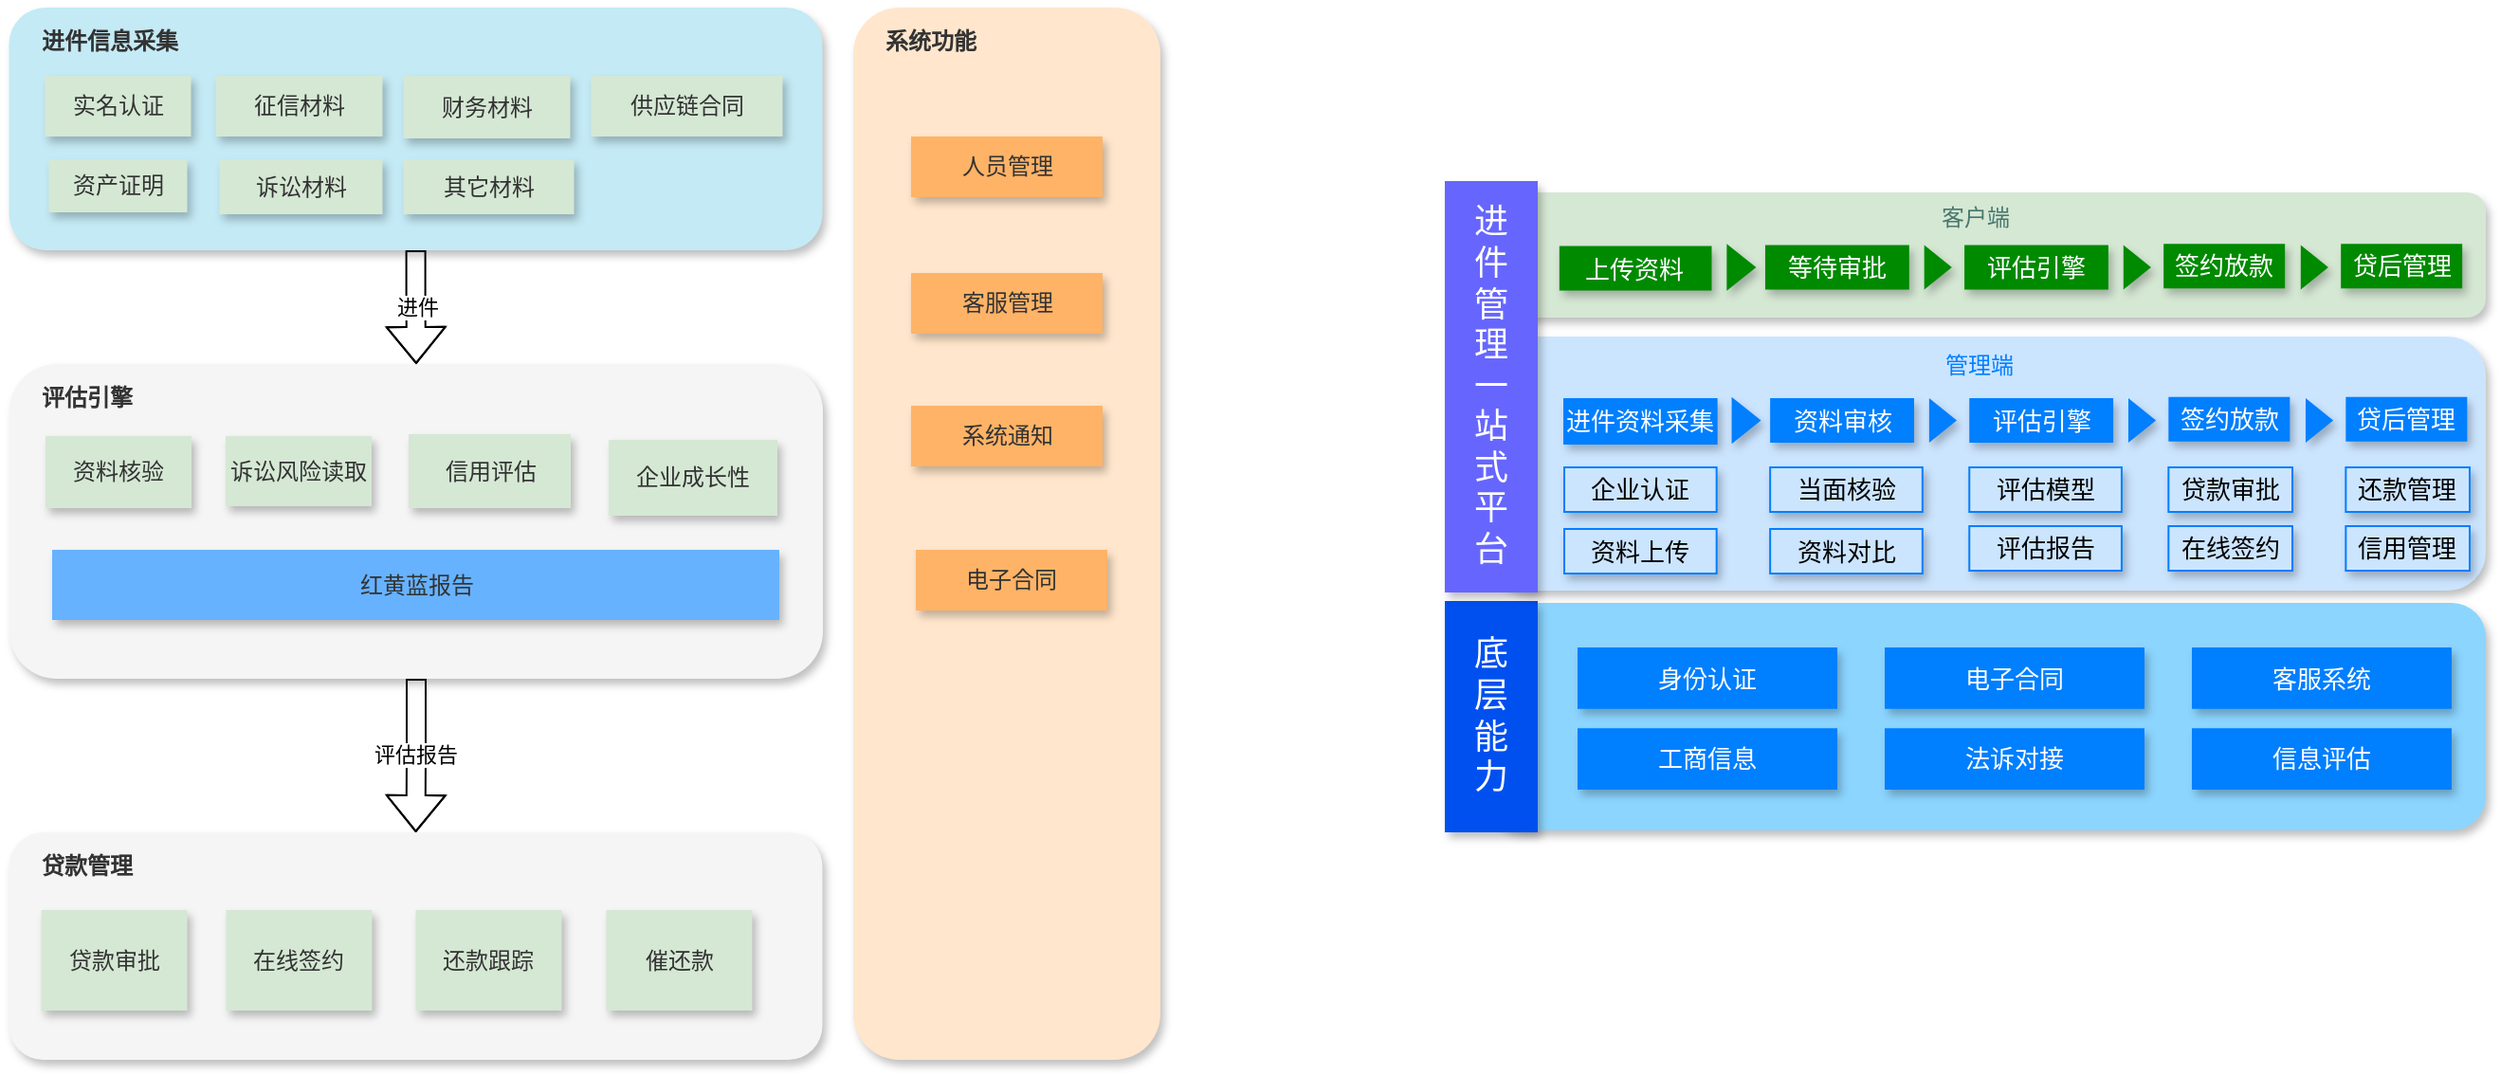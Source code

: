 <mxfile version="24.2.5" type="github">
  <diagram name="第 1 页" id="6tuh2I0GeQJo9zex5NMO">
    <mxGraphModel dx="1173" dy="826" grid="0" gridSize="10" guides="1" tooltips="1" connect="1" arrows="1" fold="1" page="1" pageScale="1" pageWidth="827" pageHeight="1169" math="0" shadow="0">
      <root>
        <mxCell id="0" />
        <mxCell id="1" parent="0" />
        <mxCell id="056Ncb_lGaRzY0hPBTxO-21" value="评估报告" style="edgeStyle=orthogonalEdgeStyle;rounded=0;orthogonalLoop=1;jettySize=auto;html=1;shape=flexArrow;" edge="1" parent="1" source="056Ncb_lGaRzY0hPBTxO-1" target="056Ncb_lGaRzY0hPBTxO-14">
          <mxGeometry relative="1" as="geometry" />
        </mxCell>
        <mxCell id="056Ncb_lGaRzY0hPBTxO-1" value="评估引擎" style="rounded=1;whiteSpace=wrap;html=1;align=left;verticalAlign=top;fillColor=#f5f5f5;fontColor=#333333;strokeColor=none;shadow=1;glass=0;spacingTop=4;spacingLeft=15;fontStyle=1;fontSize=12;" vertex="1" parent="1">
          <mxGeometry x="134" y="351" width="429" height="166" as="geometry" />
        </mxCell>
        <mxCell id="056Ncb_lGaRzY0hPBTxO-2" value="诉讼风险读取" style="rounded=0;whiteSpace=wrap;html=1;fillColor=#D5E8D4;fontColor=#333333;strokeColor=none;shadow=1;" vertex="1" parent="1">
          <mxGeometry x="248" y="389" width="77" height="37" as="geometry" />
        </mxCell>
        <mxCell id="056Ncb_lGaRzY0hPBTxO-3" value="企业成长性" style="rounded=0;whiteSpace=wrap;html=1;fillColor=#D5E8D4;fontColor=#333333;strokeColor=none;shadow=1;" vertex="1" parent="1">
          <mxGeometry x="450" y="391" width="89" height="40" as="geometry" />
        </mxCell>
        <mxCell id="056Ncb_lGaRzY0hPBTxO-4" value="红黄蓝报告" style="rounded=0;whiteSpace=wrap;html=1;fillColor=#66B2FF;fontColor=#333333;strokeColor=none;shadow=1;" vertex="1" parent="1">
          <mxGeometry x="156.5" y="449" width="383.5" height="37" as="geometry" />
        </mxCell>
        <mxCell id="056Ncb_lGaRzY0hPBTxO-5" value="信用评估" style="rounded=0;whiteSpace=wrap;html=1;fillColor=#D5E8D4;fontColor=#333333;strokeColor=none;shadow=1;" vertex="1" parent="1">
          <mxGeometry x="344.5" y="388" width="85.5" height="39" as="geometry" />
        </mxCell>
        <mxCell id="056Ncb_lGaRzY0hPBTxO-20" value="进件" style="edgeStyle=orthogonalEdgeStyle;rounded=0;orthogonalLoop=1;jettySize=auto;html=1;shape=flexArrow;" edge="1" parent="1" source="056Ncb_lGaRzY0hPBTxO-6" target="056Ncb_lGaRzY0hPBTxO-1">
          <mxGeometry relative="1" as="geometry" />
        </mxCell>
        <mxCell id="056Ncb_lGaRzY0hPBTxO-6" value="进件信息采集" style="rounded=1;whiteSpace=wrap;html=1;align=left;verticalAlign=top;fillColor=#C4EAF5;fontColor=#333333;strokeColor=none;shadow=1;glass=0;spacingTop=4;spacingLeft=15;fontStyle=1;fontSize=12;" vertex="1" parent="1">
          <mxGeometry x="133.75" y="163" width="429" height="128" as="geometry" />
        </mxCell>
        <mxCell id="056Ncb_lGaRzY0hPBTxO-7" value="实名认证" style="rounded=0;whiteSpace=wrap;html=1;fillColor=#D5E8D4;fontColor=#333333;strokeColor=none;shadow=1;" vertex="1" parent="1">
          <mxGeometry x="152.75" y="199" width="77" height="32" as="geometry" />
        </mxCell>
        <mxCell id="056Ncb_lGaRzY0hPBTxO-8" value="供应链合同" style="rounded=0;whiteSpace=wrap;html=1;fillColor=#D5E8D4;fontColor=#333333;strokeColor=none;shadow=1;" vertex="1" parent="1">
          <mxGeometry x="440.75" y="199" width="101" height="32" as="geometry" />
        </mxCell>
        <mxCell id="056Ncb_lGaRzY0hPBTxO-9" value="征信材料" style="rounded=0;whiteSpace=wrap;html=1;fillColor=#D5E8D4;fontColor=#333333;strokeColor=none;shadow=1;" vertex="1" parent="1">
          <mxGeometry x="242.75" y="199" width="88" height="32" as="geometry" />
        </mxCell>
        <mxCell id="056Ncb_lGaRzY0hPBTxO-10" value="财务材料" style="rounded=0;whiteSpace=wrap;html=1;fillColor=#D5E8D4;fontColor=#333333;strokeColor=none;shadow=1;" vertex="1" parent="1">
          <mxGeometry x="341.75" y="199" width="88" height="33" as="geometry" />
        </mxCell>
        <mxCell id="056Ncb_lGaRzY0hPBTxO-11" value="资产证明" style="rounded=0;whiteSpace=wrap;html=1;fillColor=#D5E8D4;fontColor=#333333;strokeColor=none;shadow=1;" vertex="1" parent="1">
          <mxGeometry x="154.75" y="243" width="73" height="28" as="geometry" />
        </mxCell>
        <mxCell id="056Ncb_lGaRzY0hPBTxO-12" value="诉讼材料" style="rounded=0;whiteSpace=wrap;html=1;fillColor=#D5E8D4;fontColor=#333333;strokeColor=none;shadow=1;" vertex="1" parent="1">
          <mxGeometry x="244.75" y="243" width="86" height="29" as="geometry" />
        </mxCell>
        <mxCell id="056Ncb_lGaRzY0hPBTxO-13" value="其它材料" style="rounded=0;whiteSpace=wrap;html=1;fillColor=#D5E8D4;fontColor=#333333;strokeColor=none;shadow=1;" vertex="1" parent="1">
          <mxGeometry x="341.75" y="243" width="90" height="29" as="geometry" />
        </mxCell>
        <mxCell id="056Ncb_lGaRzY0hPBTxO-14" value="贷款管理" style="rounded=1;whiteSpace=wrap;html=1;align=left;verticalAlign=top;fillColor=#f5f5f5;fontColor=#333333;strokeColor=none;shadow=1;glass=0;spacingTop=4;spacingLeft=15;fontStyle=1;fontSize=12;" vertex="1" parent="1">
          <mxGeometry x="133.75" y="598" width="429" height="120" as="geometry" />
        </mxCell>
        <mxCell id="056Ncb_lGaRzY0hPBTxO-15" value="贷款审批" style="rounded=0;whiteSpace=wrap;html=1;fillColor=#D5E8D4;fontColor=#333333;strokeColor=none;shadow=1;" vertex="1" parent="1">
          <mxGeometry x="150.75" y="639" width="77" height="53" as="geometry" />
        </mxCell>
        <mxCell id="056Ncb_lGaRzY0hPBTxO-16" value="在线签约" style="rounded=0;whiteSpace=wrap;html=1;fillColor=#D5E8D4;fontColor=#333333;strokeColor=none;shadow=1;" vertex="1" parent="1">
          <mxGeometry x="248.25" y="639" width="77" height="53" as="geometry" />
        </mxCell>
        <mxCell id="056Ncb_lGaRzY0hPBTxO-17" value="还款跟踪" style="rounded=0;whiteSpace=wrap;html=1;fillColor=#D5E8D4;fontColor=#333333;strokeColor=none;shadow=1;" vertex="1" parent="1">
          <mxGeometry x="348.25" y="639" width="77" height="53" as="geometry" />
        </mxCell>
        <mxCell id="056Ncb_lGaRzY0hPBTxO-18" value="催还款" style="rounded=0;whiteSpace=wrap;html=1;fillColor=#D5E8D4;fontColor=#333333;strokeColor=none;shadow=1;" vertex="1" parent="1">
          <mxGeometry x="448.75" y="639" width="77" height="53" as="geometry" />
        </mxCell>
        <mxCell id="056Ncb_lGaRzY0hPBTxO-19" value="资料核验" style="rounded=0;whiteSpace=wrap;html=1;fillColor=#D5E8D4;fontColor=#333333;strokeColor=none;shadow=1;" vertex="1" parent="1">
          <mxGeometry x="153" y="389" width="77" height="38" as="geometry" />
        </mxCell>
        <mxCell id="056Ncb_lGaRzY0hPBTxO-22" value="系统功能" style="rounded=1;whiteSpace=wrap;html=1;align=left;verticalAlign=top;fillColor=#FFE6CC;fontColor=#333333;strokeColor=none;shadow=1;glass=0;spacingTop=4;spacingLeft=15;fontStyle=1;fontSize=12;" vertex="1" parent="1">
          <mxGeometry x="579" y="163" width="162" height="555" as="geometry" />
        </mxCell>
        <mxCell id="056Ncb_lGaRzY0hPBTxO-23" value="人员管理" style="rounded=0;whiteSpace=wrap;html=1;fillColor=#FFB366;fontColor=#333333;strokeColor=none;shadow=1;" vertex="1" parent="1">
          <mxGeometry x="609.5" y="231" width="101" height="32" as="geometry" />
        </mxCell>
        <mxCell id="056Ncb_lGaRzY0hPBTxO-24" value="客服管理" style="rounded=0;whiteSpace=wrap;html=1;fillColor=#FFB366;fontColor=#333333;strokeColor=none;shadow=1;" vertex="1" parent="1">
          <mxGeometry x="609.5" y="303" width="101" height="32" as="geometry" />
        </mxCell>
        <mxCell id="056Ncb_lGaRzY0hPBTxO-25" value="系统通知" style="rounded=0;whiteSpace=wrap;html=1;fillColor=#FFB366;fontColor=#333333;strokeColor=none;shadow=1;" vertex="1" parent="1">
          <mxGeometry x="609.5" y="373" width="101" height="32" as="geometry" />
        </mxCell>
        <mxCell id="056Ncb_lGaRzY0hPBTxO-26" value="电子合同" style="rounded=0;whiteSpace=wrap;html=1;fillColor=#FFB366;fontColor=#333333;strokeColor=none;shadow=1;" vertex="1" parent="1">
          <mxGeometry x="612" y="449" width="101" height="32" as="geometry" />
        </mxCell>
        <mxCell id="056Ncb_lGaRzY0hPBTxO-90" value="" style="group" vertex="1" connectable="0" parent="1">
          <mxGeometry x="891" y="254.5" width="549" height="343.5" as="geometry" />
        </mxCell>
        <mxCell id="056Ncb_lGaRzY0hPBTxO-27" value="" style="rounded=1;whiteSpace=wrap;html=1;align=left;verticalAlign=top;fillColor=#8CD5FF;fontColor=#ffffff;strokeColor=none;shadow=1;glass=0;spacingTop=4;spacingLeft=15;fontStyle=1;fontSize=12;" vertex="1" parent="056Ncb_lGaRzY0hPBTxO-90">
          <mxGeometry x="22" y="222.5" width="527" height="120" as="geometry" />
        </mxCell>
        <mxCell id="056Ncb_lGaRzY0hPBTxO-28" value="底&lt;div&gt;层&lt;/div&gt;&lt;div&gt;能&lt;/div&gt;&lt;div&gt;力&lt;/div&gt;" style="rounded=0;whiteSpace=wrap;html=1;fillColor=#0050ef;fontColor=#ffffff;strokeColor=none;shadow=1;fontSize=18;labelBackgroundColor=none;" vertex="1" parent="056Ncb_lGaRzY0hPBTxO-90">
          <mxGeometry y="221.5" width="49" height="122" as="geometry" />
        </mxCell>
        <mxCell id="056Ncb_lGaRzY0hPBTxO-35" value="" style="rounded=1;whiteSpace=wrap;html=1;align=left;verticalAlign=top;fillColor=#CCE5FF;fontColor=#ffffff;strokeColor=none;shadow=1;glass=0;spacingTop=4;spacingLeft=15;fontStyle=1;fontSize=12;" vertex="1" parent="056Ncb_lGaRzY0hPBTxO-90">
          <mxGeometry x="23" y="82" width="526" height="134" as="geometry" />
        </mxCell>
        <mxCell id="056Ncb_lGaRzY0hPBTxO-69" value="" style="group" vertex="1" connectable="0" parent="056Ncb_lGaRzY0hPBTxO-90">
          <mxGeometry x="70" y="246" width="461" height="75" as="geometry" />
        </mxCell>
        <mxCell id="056Ncb_lGaRzY0hPBTxO-29" value="电子合同" style="rounded=0;whiteSpace=wrap;html=1;fillColor=#007FFF;fontColor=#ffffff;strokeColor=none;shadow=1;fontSize=13;labelBackgroundColor=none;" vertex="1" parent="056Ncb_lGaRzY0hPBTxO-69">
          <mxGeometry x="162" width="137" height="32.386" as="geometry" />
        </mxCell>
        <mxCell id="056Ncb_lGaRzY0hPBTxO-30" value="身份认证" style="rounded=0;whiteSpace=wrap;html=1;fillColor=#007FFF;fontColor=#ffffff;strokeColor=none;shadow=1;fontSize=13;labelBackgroundColor=none;" vertex="1" parent="056Ncb_lGaRzY0hPBTxO-69">
          <mxGeometry width="137" height="32.386" as="geometry" />
        </mxCell>
        <mxCell id="056Ncb_lGaRzY0hPBTxO-31" value="客服系统" style="rounded=0;whiteSpace=wrap;html=1;fillColor=#007FFF;fontColor=#ffffff;strokeColor=none;shadow=1;fontSize=13;labelBackgroundColor=none;" vertex="1" parent="056Ncb_lGaRzY0hPBTxO-69">
          <mxGeometry x="324" width="137" height="32.386" as="geometry" />
        </mxCell>
        <mxCell id="056Ncb_lGaRzY0hPBTxO-32" value="工商信息" style="rounded=0;whiteSpace=wrap;html=1;fillColor=#007FFF;fontColor=#ffffff;strokeColor=none;shadow=1;fontSize=13;labelBackgroundColor=none;" vertex="1" parent="056Ncb_lGaRzY0hPBTxO-69">
          <mxGeometry y="42.614" width="137" height="32.386" as="geometry" />
        </mxCell>
        <mxCell id="056Ncb_lGaRzY0hPBTxO-33" value="法诉对接" style="rounded=0;whiteSpace=wrap;html=1;fillColor=#007FFF;fontColor=#ffffff;strokeColor=none;shadow=1;fontSize=13;labelBackgroundColor=none;" vertex="1" parent="056Ncb_lGaRzY0hPBTxO-69">
          <mxGeometry x="162" y="42.614" width="137" height="32.386" as="geometry" />
        </mxCell>
        <mxCell id="056Ncb_lGaRzY0hPBTxO-34" value="信息评估" style="rounded=0;whiteSpace=wrap;html=1;fillColor=#007FFF;fontColor=#ffffff;strokeColor=none;shadow=1;fontSize=13;labelBackgroundColor=none;" vertex="1" parent="056Ncb_lGaRzY0hPBTxO-69">
          <mxGeometry x="324" y="42.614" width="137" height="32.386" as="geometry" />
        </mxCell>
        <mxCell id="056Ncb_lGaRzY0hPBTxO-37" value="资料审核" style="rounded=0;whiteSpace=wrap;html=1;fillColor=#007FFF;fontColor=#ffffff;strokeColor=none;shadow=1;fontSize=13;labelBackgroundColor=none;" vertex="1" parent="056Ncb_lGaRzY0hPBTxO-90">
          <mxGeometry x="171.579" y="114.5" width="75.917" height="23.5" as="geometry" />
        </mxCell>
        <mxCell id="056Ncb_lGaRzY0hPBTxO-39" value="评估引擎" style="rounded=0;whiteSpace=wrap;html=1;fillColor=#007FFF;fontColor=#ffffff;strokeColor=none;shadow=1;fontSize=13;labelBackgroundColor=none;" vertex="1" parent="056Ncb_lGaRzY0hPBTxO-90">
          <mxGeometry x="276.628" y="114.5" width="75.917" height="23.5" as="geometry" />
        </mxCell>
        <mxCell id="056Ncb_lGaRzY0hPBTxO-54" value="" style="triangle;whiteSpace=wrap;html=1;fillColor=#027ffe;fontColor=#ffffff;strokeColor=none;shadow=1;" vertex="1" parent="056Ncb_lGaRzY0hPBTxO-90">
          <mxGeometry x="255.441" y="114.5" width="14.566" height="23.5" as="geometry" />
        </mxCell>
        <mxCell id="056Ncb_lGaRzY0hPBTxO-57" value="签约放款" style="rounded=0;whiteSpace=wrap;html=1;fillColor=#007FFF;fontColor=#ffffff;strokeColor=none;shadow=1;fontSize=13;labelBackgroundColor=none;" vertex="1" parent="056Ncb_lGaRzY0hPBTxO-90">
          <mxGeometry x="381.676" y="113.87" width="64" height="23.5" as="geometry" />
        </mxCell>
        <mxCell id="056Ncb_lGaRzY0hPBTxO-58" value="" style="triangle;whiteSpace=wrap;html=1;fillColor=#027ffe;fontColor=#ffffff;strokeColor=none;shadow=1;" vertex="1" parent="056Ncb_lGaRzY0hPBTxO-90">
          <mxGeometry x="360.49" y="114.5" width="14.566" height="23.5" as="geometry" />
        </mxCell>
        <mxCell id="056Ncb_lGaRzY0hPBTxO-38" value="进件资料采集" style="rounded=0;whiteSpace=wrap;html=1;fillColor=#007FFF;fontColor=#ffffff;strokeColor=#027ffe;shadow=1;fontSize=13;labelBackgroundColor=none;align=center;gradientColor=none;" vertex="1" parent="056Ncb_lGaRzY0hPBTxO-90">
          <mxGeometry x="63" y="115" width="80.331" height="23.5" as="geometry" />
        </mxCell>
        <mxCell id="056Ncb_lGaRzY0hPBTxO-59" value="" style="triangle;whiteSpace=wrap;html=1;fillColor=#027ffe;fontColor=#ffffff;strokeColor=none;shadow=1;" vertex="1" parent="056Ncb_lGaRzY0hPBTxO-90">
          <mxGeometry x="151.276" y="113.87" width="15.492" height="24.75" as="geometry" />
        </mxCell>
        <mxCell id="056Ncb_lGaRzY0hPBTxO-61" value="企业认证" style="rounded=0;whiteSpace=wrap;html=1;fillColor=#CCE5FF;fontColor=#000000;strokeColor=#027ffe;shadow=1;fontSize=13;labelBackgroundColor=none;align=center;gradientColor=none;" vertex="1" parent="056Ncb_lGaRzY0hPBTxO-90">
          <mxGeometry x="63" y="151" width="80.331" height="23.5" as="geometry" />
        </mxCell>
        <mxCell id="056Ncb_lGaRzY0hPBTxO-62" value="资料上传" style="rounded=0;whiteSpace=wrap;html=1;fillColor=#CCE5FF;fontColor=#000000;strokeColor=#027ffe;shadow=1;fontSize=13;labelBackgroundColor=none;align=center;gradientColor=none;" vertex="1" parent="056Ncb_lGaRzY0hPBTxO-90">
          <mxGeometry x="63" y="183.5" width="80.331" height="23.5" as="geometry" />
        </mxCell>
        <mxCell id="056Ncb_lGaRzY0hPBTxO-63" value="当面核验" style="rounded=0;whiteSpace=wrap;html=1;fillColor=#CCE5FF;fontColor=#000000;strokeColor=#027ffe;shadow=1;fontSize=13;labelBackgroundColor=none;align=center;gradientColor=none;" vertex="1" parent="056Ncb_lGaRzY0hPBTxO-90">
          <mxGeometry x="171.579" y="151" width="80.331" height="23.5" as="geometry" />
        </mxCell>
        <mxCell id="056Ncb_lGaRzY0hPBTxO-64" value="资料对比" style="rounded=0;whiteSpace=wrap;html=1;fillColor=#CCE5FF;fontColor=#000000;strokeColor=#027ffe;shadow=1;fontSize=13;labelBackgroundColor=none;align=center;gradientColor=none;" vertex="1" parent="056Ncb_lGaRzY0hPBTxO-90">
          <mxGeometry x="171.579" y="183.5" width="80.331" height="23.5" as="geometry" />
        </mxCell>
        <mxCell id="056Ncb_lGaRzY0hPBTxO-65" value="评估模型" style="rounded=0;whiteSpace=wrap;html=1;fillColor=#CCE5FF;fontColor=#000000;strokeColor=#027ffe;shadow=1;fontSize=13;labelBackgroundColor=none;align=center;gradientColor=none;" vertex="1" parent="056Ncb_lGaRzY0hPBTxO-90">
          <mxGeometry x="276.628" y="151" width="80.331" height="23.5" as="geometry" />
        </mxCell>
        <mxCell id="056Ncb_lGaRzY0hPBTxO-66" value="评估报告" style="rounded=0;whiteSpace=wrap;html=1;fillColor=#CCE5FF;fontColor=#000000;strokeColor=#027ffe;shadow=1;fontSize=13;labelBackgroundColor=none;align=center;gradientColor=none;" vertex="1" parent="056Ncb_lGaRzY0hPBTxO-90">
          <mxGeometry x="276.628" y="182" width="80.331" height="23.5" as="geometry" />
        </mxCell>
        <mxCell id="056Ncb_lGaRzY0hPBTxO-67" value="贷款审批" style="rounded=0;whiteSpace=wrap;html=1;fillColor=#CCE5FF;fontColor=#000000;strokeColor=#027ffe;shadow=1;fontSize=13;labelBackgroundColor=none;align=center;gradientColor=none;" vertex="1" parent="056Ncb_lGaRzY0hPBTxO-90">
          <mxGeometry x="381.676" y="151" width="65.324" height="23.5" as="geometry" />
        </mxCell>
        <mxCell id="056Ncb_lGaRzY0hPBTxO-68" value="在线签约" style="rounded=0;whiteSpace=wrap;html=1;fillColor=#CCE5FF;fontColor=#000000;strokeColor=#027ffe;shadow=1;fontSize=13;labelBackgroundColor=none;align=center;gradientColor=none;" vertex="1" parent="056Ncb_lGaRzY0hPBTxO-90">
          <mxGeometry x="381.676" y="182" width="65.324" height="23.5" as="geometry" />
        </mxCell>
        <mxCell id="056Ncb_lGaRzY0hPBTxO-73" value="" style="triangle;whiteSpace=wrap;html=1;fillColor=#027ffe;fontColor=#ffffff;strokeColor=none;shadow=1;" vertex="1" parent="056Ncb_lGaRzY0hPBTxO-90">
          <mxGeometry x="454.0" y="114.5" width="14.566" height="23.5" as="geometry" />
        </mxCell>
        <mxCell id="056Ncb_lGaRzY0hPBTxO-74" value="贷后管理" style="rounded=0;whiteSpace=wrap;html=1;fillColor=#007FFF;fontColor=#ffffff;strokeColor=none;shadow=1;fontSize=13;labelBackgroundColor=none;" vertex="1" parent="056Ncb_lGaRzY0hPBTxO-90">
          <mxGeometry x="475.186" y="113.87" width="64" height="23.5" as="geometry" />
        </mxCell>
        <mxCell id="056Ncb_lGaRzY0hPBTxO-75" value="还款管理" style="rounded=0;whiteSpace=wrap;html=1;fillColor=#CCE5FF;fontColor=#000000;strokeColor=#027ffe;shadow=1;fontSize=13;labelBackgroundColor=none;align=center;gradientColor=none;" vertex="1" parent="056Ncb_lGaRzY0hPBTxO-90">
          <mxGeometry x="475.186" y="151" width="65.324" height="23.5" as="geometry" />
        </mxCell>
        <mxCell id="056Ncb_lGaRzY0hPBTxO-76" value="信用管理" style="rounded=0;whiteSpace=wrap;html=1;fillColor=#CCE5FF;fontColor=#000000;strokeColor=#027ffe;shadow=1;fontSize=13;labelBackgroundColor=none;align=center;gradientColor=none;" vertex="1" parent="056Ncb_lGaRzY0hPBTxO-90">
          <mxGeometry x="475.186" y="182" width="65.324" height="23.5" as="geometry" />
        </mxCell>
        <mxCell id="056Ncb_lGaRzY0hPBTxO-88" value="" style="group" vertex="1" connectable="0" parent="056Ncb_lGaRzY0hPBTxO-90">
          <mxGeometry x="23" y="4" width="526" height="68" as="geometry" />
        </mxCell>
        <mxCell id="056Ncb_lGaRzY0hPBTxO-77" value="" style="rounded=1;whiteSpace=wrap;html=1;align=center;verticalAlign=top;fillColor=#D5E8D4;fontColor=#ffffff;strokeColor=none;shadow=1;glass=0;spacingTop=4;spacingLeft=15;fontStyle=1;fontSize=12;" vertex="1" parent="056Ncb_lGaRzY0hPBTxO-88">
          <mxGeometry y="2" width="526" height="66" as="geometry" />
        </mxCell>
        <mxCell id="056Ncb_lGaRzY0hPBTxO-78" value="上传资料" style="rounded=0;whiteSpace=wrap;html=1;fillColor=#008a00;fontColor=#ffffff;strokeColor=none;shadow=1;fontSize=13;labelBackgroundColor=none;align=center;" vertex="1" parent="056Ncb_lGaRzY0hPBTxO-88">
          <mxGeometry x="37.41" y="30.26" width="80.331" height="23.5" as="geometry" />
        </mxCell>
        <mxCell id="056Ncb_lGaRzY0hPBTxO-79" value="" style="triangle;whiteSpace=wrap;html=1;fillColor=#008a00;fontColor=#ffffff;strokeColor=none;shadow=1;" vertex="1" parent="056Ncb_lGaRzY0hPBTxO-88">
          <mxGeometry x="125.686" y="29.13" width="15.492" height="24.75" as="geometry" />
        </mxCell>
        <mxCell id="056Ncb_lGaRzY0hPBTxO-80" value="等待审批" style="rounded=0;whiteSpace=wrap;html=1;fillColor=#008a00;fontColor=#ffffff;strokeColor=none;shadow=1;fontSize=13;labelBackgroundColor=none;" vertex="1" parent="056Ncb_lGaRzY0hPBTxO-88">
          <mxGeometry x="145.989" y="29.76" width="75.917" height="23.5" as="geometry" />
        </mxCell>
        <mxCell id="056Ncb_lGaRzY0hPBTxO-81" value="" style="triangle;whiteSpace=wrap;html=1;fillColor=#008a00;fontColor=#ffffff;strokeColor=none;shadow=1;" vertex="1" parent="056Ncb_lGaRzY0hPBTxO-88">
          <mxGeometry x="229.851" y="29.76" width="14.566" height="23.5" as="geometry" />
        </mxCell>
        <mxCell id="056Ncb_lGaRzY0hPBTxO-82" value="评估引擎" style="rounded=0;whiteSpace=wrap;html=1;fillColor=#008a00;fontColor=#ffffff;strokeColor=none;shadow=1;fontSize=13;labelBackgroundColor=none;" vertex="1" parent="056Ncb_lGaRzY0hPBTxO-88">
          <mxGeometry x="251.038" y="29.76" width="75.917" height="23.5" as="geometry" />
        </mxCell>
        <mxCell id="056Ncb_lGaRzY0hPBTxO-83" value="" style="triangle;whiteSpace=wrap;html=1;fillColor=#008a00;fontColor=#ffffff;strokeColor=none;shadow=1;" vertex="1" parent="056Ncb_lGaRzY0hPBTxO-88">
          <mxGeometry x="334.9" y="29.76" width="14.566" height="23.5" as="geometry" />
        </mxCell>
        <mxCell id="056Ncb_lGaRzY0hPBTxO-84" value="签约放款" style="rounded=0;whiteSpace=wrap;html=1;fillColor=#008a00;fontColor=#ffffff;strokeColor=none;shadow=1;fontSize=13;labelBackgroundColor=none;" vertex="1" parent="056Ncb_lGaRzY0hPBTxO-88">
          <mxGeometry x="356.086" y="29.13" width="64" height="23.5" as="geometry" />
        </mxCell>
        <mxCell id="056Ncb_lGaRzY0hPBTxO-85" value="" style="triangle;whiteSpace=wrap;html=1;fillColor=#008a00;fontColor=#ffffff;strokeColor=none;shadow=1;" vertex="1" parent="056Ncb_lGaRzY0hPBTxO-88">
          <mxGeometry x="428.41" y="29.76" width="14.566" height="23.5" as="geometry" />
        </mxCell>
        <mxCell id="056Ncb_lGaRzY0hPBTxO-86" value="贷后管理" style="rounded=0;whiteSpace=wrap;html=1;fillColor=#008a00;fontColor=#ffffff;strokeColor=none;shadow=1;fontSize=13;labelBackgroundColor=none;" vertex="1" parent="056Ncb_lGaRzY0hPBTxO-88">
          <mxGeometry x="449.596" y="29.13" width="64" height="23.5" as="geometry" />
        </mxCell>
        <mxCell id="056Ncb_lGaRzY0hPBTxO-87" value="客户端" style="text;html=1;align=center;verticalAlign=middle;whiteSpace=wrap;rounded=0;fontColor=#48786F;" vertex="1" parent="056Ncb_lGaRzY0hPBTxO-88">
          <mxGeometry x="227" width="60" height="30" as="geometry" />
        </mxCell>
        <mxCell id="056Ncb_lGaRzY0hPBTxO-36" value="进&lt;div&gt;件&lt;/div&gt;&lt;div&gt;管&lt;/div&gt;&lt;div&gt;理&lt;/div&gt;&lt;div&gt;一&lt;/div&gt;&lt;div&gt;站&lt;/div&gt;&lt;div&gt;式&lt;/div&gt;&lt;div&gt;平&lt;/div&gt;&lt;div&gt;台&lt;/div&gt;" style="rounded=0;whiteSpace=wrap;html=1;fillColor=#6666FF;fontColor=#ffffff;strokeColor=none;shadow=1;fontSize=18;labelBackgroundColor=none;" vertex="1" parent="056Ncb_lGaRzY0hPBTxO-90">
          <mxGeometry width="49" height="217" as="geometry" />
        </mxCell>
        <mxCell id="056Ncb_lGaRzY0hPBTxO-89" value="管理端" style="text;html=1;align=center;verticalAlign=middle;whiteSpace=wrap;rounded=0;fontColor=#027ffe;" vertex="1" parent="056Ncb_lGaRzY0hPBTxO-90">
          <mxGeometry x="251.91" y="82" width="60" height="30" as="geometry" />
        </mxCell>
      </root>
    </mxGraphModel>
  </diagram>
</mxfile>
